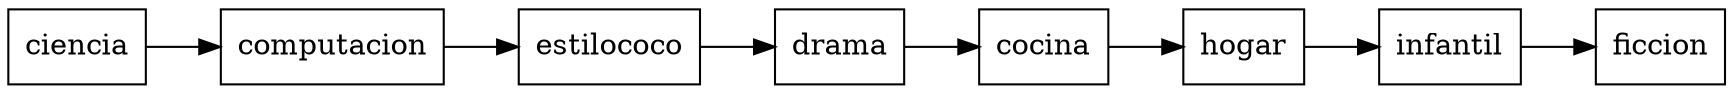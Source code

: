 digraph G {
 rankdir = LR;ciencia[shape=record,label="ciencia"];
computacion[shape=record,label="computacion"];
ciencia -> computacion
estilococo[shape=record,label="estilococo"];
computacion -> estilococo
drama[shape=record,label="drama"];
estilococo -> drama
cocina[shape=record,label="cocina"];
drama -> cocina
hogar[shape=record,label="hogar"];
cocina -> hogar
infantil[shape=record,label="infantil"];
hogar -> infantil
ficcion[shape=record,label="ficcion"];
infantil -> ficcion
}